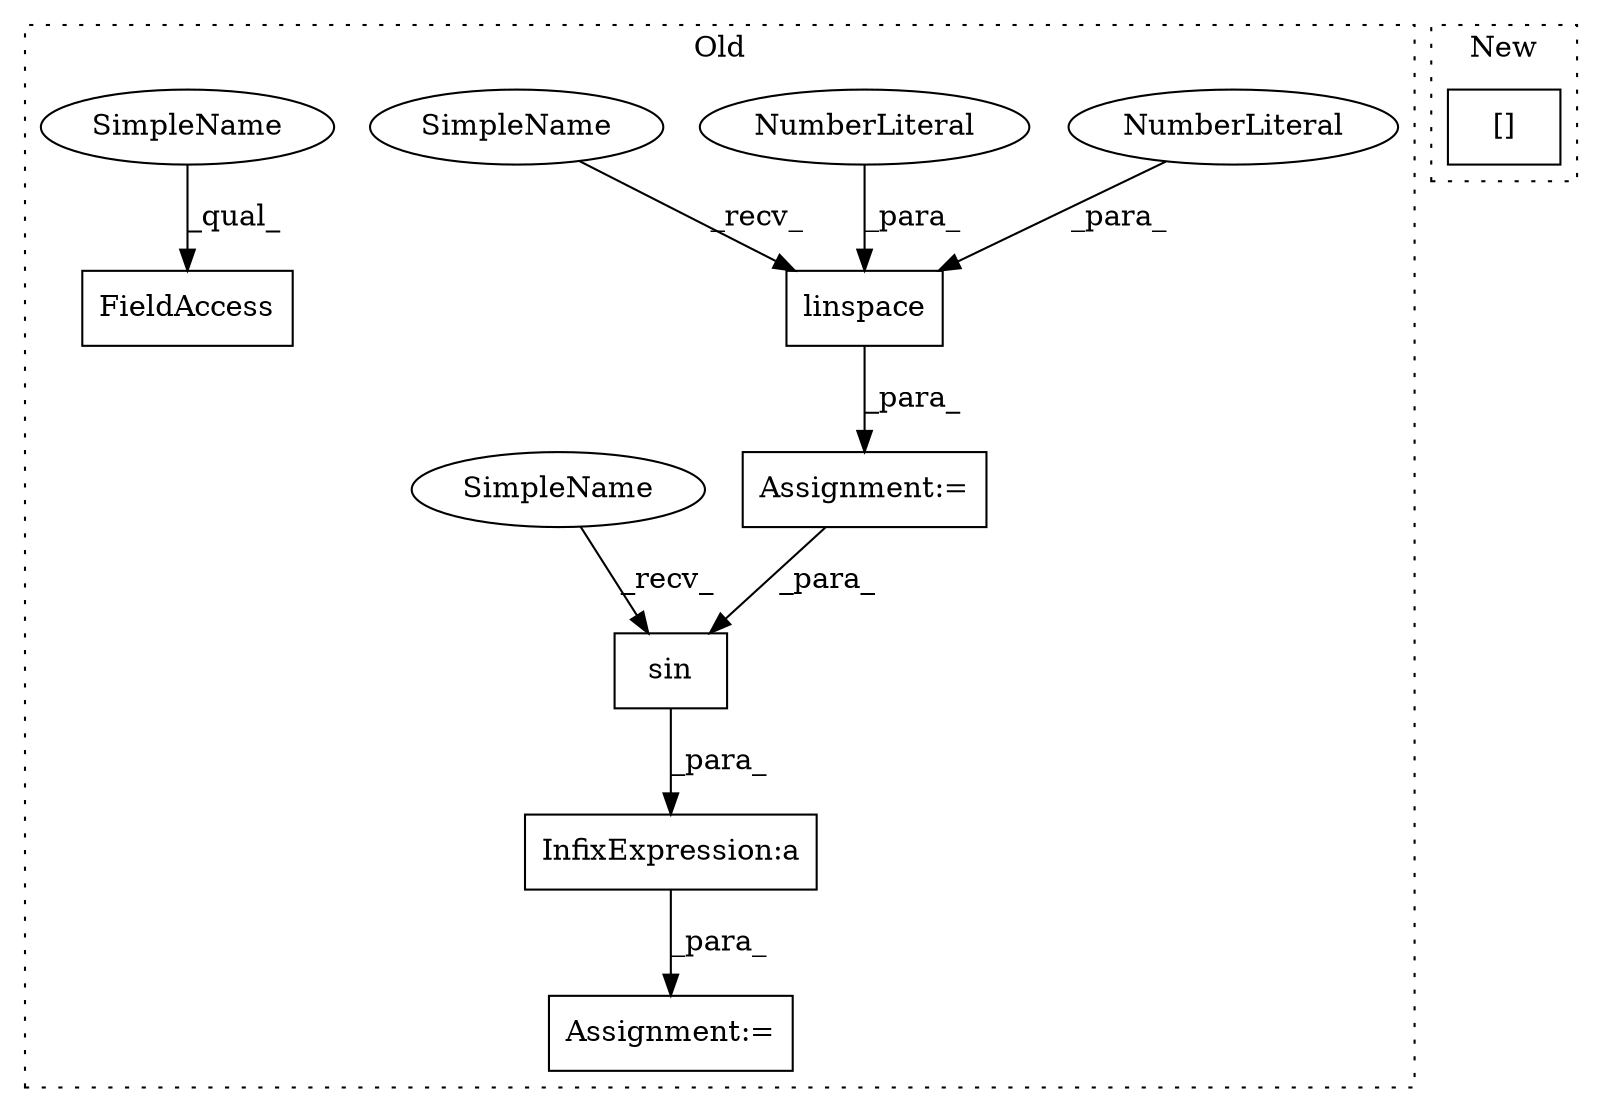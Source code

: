 digraph G {
subgraph cluster0 {
1 [label="sin" a="32" s="209,231" l="4,1" shape="box"];
3 [label="Assignment:=" a="7" s="201" l="1" shape="box"];
4 [label="InfixExpression:a" a="27" s="232" l="3" shape="box"];
5 [label="linspace" a="32" s="177,193" l="9,1" shape="box"];
6 [label="NumberLiteral" a="34" s="190" l="3" shape="ellipse"];
7 [label="NumberLiteral" a="34" s="188" l="1" shape="ellipse"];
8 [label="FieldAccess" a="22" s="218" l="8" shape="box"];
9 [label="Assignment:=" a="7" s="170" l="1" shape="box"];
10 [label="SimpleName" a="42" s="171" l="5" shape="ellipse"];
11 [label="SimpleName" a="42" s="203" l="5" shape="ellipse"];
12 [label="SimpleName" a="42" s="218" l="5" shape="ellipse"];
label = "Old";
style="dotted";
}
subgraph cluster1 {
2 [label="[]" a="2" s="594,598" l="2,1" shape="box"];
label = "New";
style="dotted";
}
1 -> 4 [label="_para_"];
4 -> 3 [label="_para_"];
5 -> 9 [label="_para_"];
6 -> 5 [label="_para_"];
7 -> 5 [label="_para_"];
9 -> 1 [label="_para_"];
10 -> 5 [label="_recv_"];
11 -> 1 [label="_recv_"];
12 -> 8 [label="_qual_"];
}